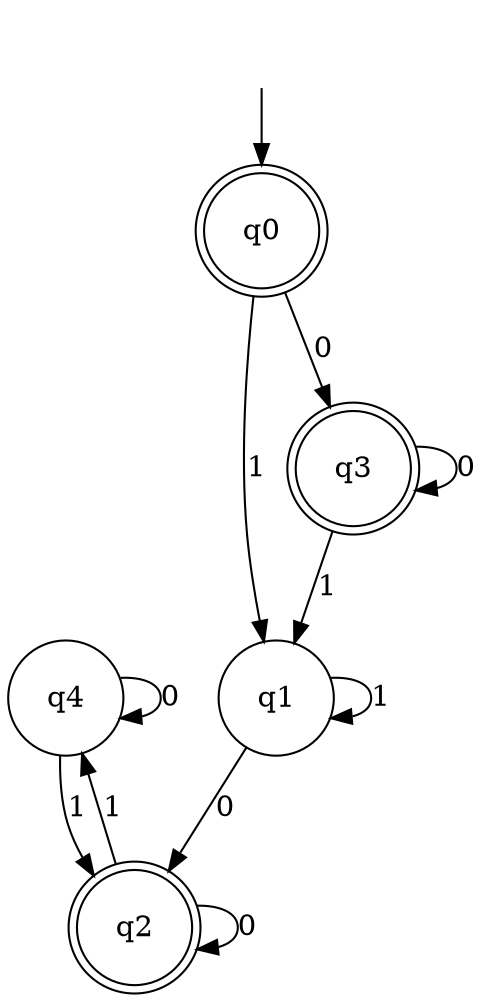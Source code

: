 digraph Automaton {

q4 [shape = circle, label=<<TABLE BORDER="0" CELLBORDER="0" CELLSPACING="0"><TR><TD>q4</TD></TR></TABLE>>];

q2 [shape = doublecircle, label=<<TABLE BORDER="0" CELLBORDER="0" CELLSPACING="0"><TR><TD>q2</TD></TR></TABLE>>];

q1 [shape = circle, label=<<TABLE BORDER="0" CELLBORDER="0" CELLSPACING="0"><TR><TD>q1</TD></TR></TABLE>>];

q0 [shape = doublecircle, label=<<TABLE BORDER="0" CELLBORDER="0" CELLSPACING="0"><TR><TD>q0</TD></TR></TABLE>>];

_nil [style = invis, label=<<TABLE BORDER="0" CELLBORDER="" CELLSPACING="0"><TR><TD>_nil</TD></TR></TABLE>>];

q3 [shape = doublecircle, label=<<TABLE BORDER="0" CELLBORDER="0" CELLSPACING="0"><TR><TD>q3</TD></TR></TABLE>>];

q4->q2 [label="1"];

q3->q3 [label="0"];

q4->q4 [label="0"];

q3->q1 [label="1"];

_nil -> q0 [];

q1->q2 [label="0"];

q1->q1 [label="1"];

q2->q2 [label="0"];

q2->q4 [label="1"];

q0->q1 [label="1"];

q0->q3 [label="0"];

}
